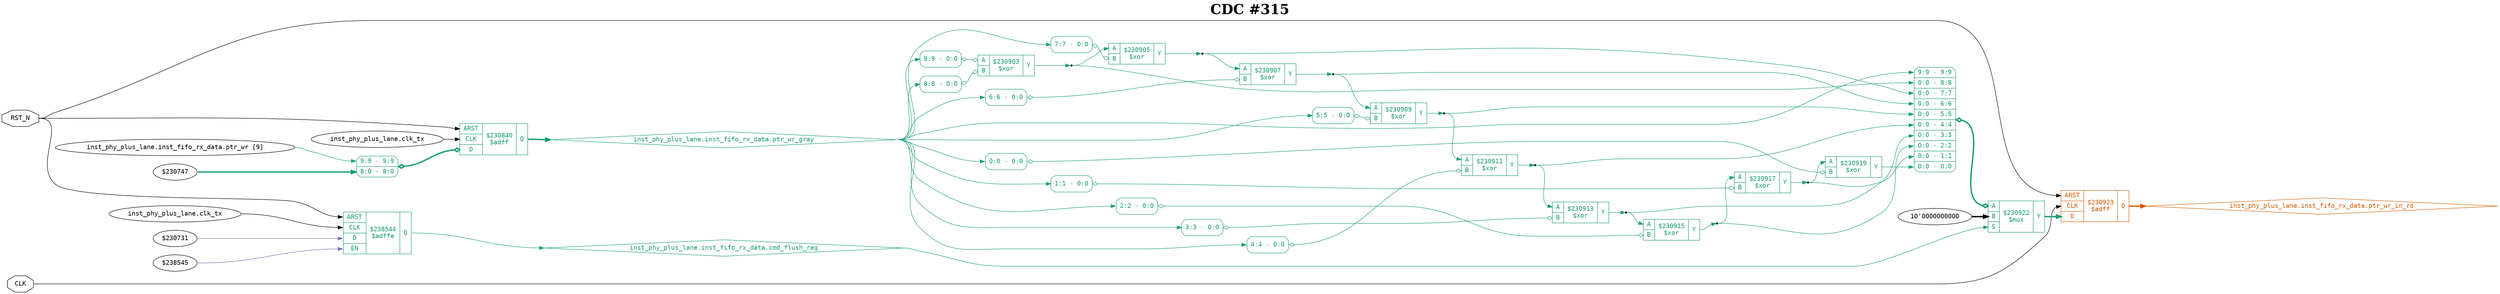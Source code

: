 digraph "spacefibre_light_top" {
label=<<b>CDC #315</b>>;
labelloc="t"
fontsize="30"
node ["fontname"="Courier"]
edge ["fontname"="Courier"]
rankdir="LR";
remincross=true;
n11 [ shape=octagon, label="CLK", color="black", fontcolor="black", href="/src/ip_spacefibre_light_top/spacefibre_light_top.vhd#45" ];
n12 [ shape=octagon, label="RST_N", color="black", fontcolor="black", href="/src/ip_spacefibre_light_top/spacefibre_light_top.vhd#44" ];
n13 [ shape=diamond, label="inst_phy_plus_lane.inst_fifo_rx_data.cmd_flush_req", colorscheme="dark28", color="1", fontcolor="1", href="/src/ip/fifo_dc/fifo_dc.vhd#111" ];
n14 [ shape=diamond, label="inst_phy_plus_lane.inst_fifo_rx_data.ptr_wr_gray", colorscheme="dark28", color="1", fontcolor="1", href="/src/ip/fifo_dc/fifo_dc.vhd#102" ];
n15 [ shape=diamond, label="inst_phy_plus_lane.inst_fifo_rx_data.ptr_wr_in_rd", colorscheme="dark28", color="2", fontcolor="2", href="/src/ip/fifo_dc/fifo_dc.vhd#105" ];
{ rank="source"; n11; n12;}
{ rank="sink";}
v0 [ label="inst_phy_plus_lane.clk_tx" ];
v1 [ label="$230731" ];
v2 [ label="$238545" ];
c20 [ shape=record, label="{{<p16> ARST|<p11> CLK|<p17> D|<p18> EN}|$238544\n$adffe|{<p19> Q}}", colorscheme="dark28", color="1", fontcolor="1" , href="/src/ip/fifo_dc/fifo_dc.vhd#440"  ];
c24 [ shape=record, label="{{<p21> A|<p22> B}|$230903\n$xor|{<p23> Y}}", colorscheme="dark28", color="1", fontcolor="1" , href="/src/ip/fifo_dc/fifo_dc.vhd#144"  ];
x3 [ shape=record, style=rounded, label="<s0> 9:9 - 0:0 ", colorscheme="dark28", color="1", fontcolor="1" ];
x3:e -> c24:p21:w [arrowhead=odiamond, arrowtail=odiamond, dir=both, colorscheme="dark28", color="1", fontcolor="1", label=""];
x4 [ shape=record, style=rounded, label="<s0> 8:8 - 0:0 ", colorscheme="dark28", color="1", fontcolor="1" ];
x4:e -> c24:p22:w [arrowhead=odiamond, arrowtail=odiamond, dir=both, colorscheme="dark28", color="1", fontcolor="1", label=""];
c25 [ shape=record, label="{{<p21> A|<p22> B}|$230905\n$xor|{<p23> Y}}", colorscheme="dark28", color="1", fontcolor="1" , href="/src/ip/fifo_dc/fifo_dc.vhd#144"  ];
x5 [ shape=record, style=rounded, label="<s0> 7:7 - 0:0 ", colorscheme="dark28", color="1", fontcolor="1" ];
x5:e -> c25:p22:w [arrowhead=odiamond, arrowtail=odiamond, dir=both, colorscheme="dark28", color="1", fontcolor="1", label=""];
c26 [ shape=record, label="{{<p21> A|<p22> B}|$230907\n$xor|{<p23> Y}}", colorscheme="dark28", color="1", fontcolor="1" , href="/src/ip/fifo_dc/fifo_dc.vhd#144"  ];
x6 [ shape=record, style=rounded, label="<s0> 6:6 - 0:0 ", colorscheme="dark28", color="1", fontcolor="1" ];
x6:e -> c26:p22:w [arrowhead=odiamond, arrowtail=odiamond, dir=both, colorscheme="dark28", color="1", fontcolor="1", label=""];
c27 [ shape=record, label="{{<p21> A|<p22> B}|$230909\n$xor|{<p23> Y}}", colorscheme="dark28", color="1", fontcolor="1" , href="/src/ip/fifo_dc/fifo_dc.vhd#144"  ];
x7 [ shape=record, style=rounded, label="<s0> 5:5 - 0:0 ", colorscheme="dark28", color="1", fontcolor="1" ];
x7:e -> c27:p22:w [arrowhead=odiamond, arrowtail=odiamond, dir=both, colorscheme="dark28", color="1", fontcolor="1", label=""];
c28 [ shape=record, label="{{<p21> A|<p22> B}|$230911\n$xor|{<p23> Y}}", colorscheme="dark28", color="1", fontcolor="1" , href="/src/ip/fifo_dc/fifo_dc.vhd#144"  ];
x8 [ shape=record, style=rounded, label="<s0> 4:4 - 0:0 ", colorscheme="dark28", color="1", fontcolor="1" ];
x8:e -> c28:p22:w [arrowhead=odiamond, arrowtail=odiamond, dir=both, colorscheme="dark28", color="1", fontcolor="1", label=""];
c29 [ shape=record, label="{{<p21> A|<p22> B}|$230913\n$xor|{<p23> Y}}", colorscheme="dark28", color="1", fontcolor="1" , href="/src/ip/fifo_dc/fifo_dc.vhd#144"  ];
x9 [ shape=record, style=rounded, label="<s0> 3:3 - 0:0 ", colorscheme="dark28", color="1", fontcolor="1" ];
x9:e -> c29:p22:w [arrowhead=odiamond, arrowtail=odiamond, dir=both, colorscheme="dark28", color="1", fontcolor="1", label=""];
c30 [ shape=record, label="{{<p21> A|<p22> B}|$230915\n$xor|{<p23> Y}}", colorscheme="dark28", color="1", fontcolor="1" , href="/src/ip/fifo_dc/fifo_dc.vhd#144"  ];
x10 [ shape=record, style=rounded, label="<s0> 2:2 - 0:0 ", colorscheme="dark28", color="1", fontcolor="1" ];
x10:e -> c30:p22:w [arrowhead=odiamond, arrowtail=odiamond, dir=both, colorscheme="dark28", color="1", fontcolor="1", label=""];
c31 [ shape=record, label="{{<p21> A|<p22> B}|$230917\n$xor|{<p23> Y}}", colorscheme="dark28", color="1", fontcolor="1" , href="/src/ip/fifo_dc/fifo_dc.vhd#144"  ];
x11 [ shape=record, style=rounded, label="<s0> 1:1 - 0:0 ", colorscheme="dark28", color="1", fontcolor="1" ];
x11:e -> c31:p22:w [arrowhead=odiamond, arrowtail=odiamond, dir=both, colorscheme="dark28", color="1", fontcolor="1", label=""];
c32 [ shape=record, label="{{<p21> A|<p22> B}|$230919\n$xor|{<p23> Y}}", colorscheme="dark28", color="1", fontcolor="1" , href="/src/ip/fifo_dc/fifo_dc.vhd#144"  ];
x12 [ shape=record, style=rounded, label="<s0> 0:0 - 0:0 ", colorscheme="dark28", color="1", fontcolor="1" ];
x12:e -> c32:p22:w [arrowhead=odiamond, arrowtail=odiamond, dir=both, colorscheme="dark28", color="1", fontcolor="1", label=""];
v14 [ label="10'0000000000" ];
c34 [ shape=record, label="{{<p21> A|<p22> B|<p33> S}|$230922\n$mux|{<p23> Y}}", colorscheme="dark28", color="1", fontcolor="1" , href="/src/ip/fifo_dc/fifo_dc.vhd#347"  ];
x13 [ shape=record, style=rounded, label="<s9> 9:9 - 9:9 |<s8> 0:0 - 8:8 |<s7> 0:0 - 7:7 |<s6> 0:0 - 6:6 |<s5> 0:0 - 5:5 |<s4> 0:0 - 4:4 |<s3> 0:0 - 3:3 |<s2> 0:0 - 2:2 |<s1> 0:0 - 1:1 |<s0> 0:0 - 0:0 ", colorscheme="dark28", color="1", fontcolor="1" ];
x13:e -> c34:p21:w [arrowhead=odiamond, arrowtail=odiamond, dir=both, colorscheme="dark28", color="1", fontcolor="1", style="setlinewidth(3)", label=""];
v15 [ label="inst_phy_plus_lane.clk_tx" ];
v17 [ label="inst_phy_plus_lane.inst_fifo_rx_data.ptr_wr [9]" ];
v18 [ label="$230747" ];
c35 [ shape=record, label="{{<p16> ARST|<p11> CLK|<p17> D}|$230840\n$adff|{<p19> Q}}", colorscheme="dark28", color="1", fontcolor="1" , href="/src/ip/fifo_dc/fifo_dc.vhd#240"  ];
x16 [ shape=record, style=rounded, label="<s1> 9:9 - 9:9 |<s0> 8:0 - 8:0 ", colorscheme="dark28", color="1", fontcolor="1" ];
x16:e -> c35:p17:w [arrowhead=odiamond, arrowtail=odiamond, dir=both, colorscheme="dark28", color="1", fontcolor="1", style="setlinewidth(3)", label=""];
c36 [ shape=record, label="{{<p16> ARST|<p11> CLK|<p17> D}|$230923\n$adff|{<p19> Q}}", colorscheme="dark28", color="2", fontcolor="2" , href="/src/ip/fifo_dc/fifo_dc.vhd#344"  ];
n1 [ shape=point ];
c24:p23:e -> n1:w [colorscheme="dark28", color="1", fontcolor="1", label=""];
n1:e -> c25:p21:w [colorscheme="dark28", color="1", fontcolor="1", label=""];
n1:e -> x13:s8:w [colorscheme="dark28", color="1", fontcolor="1", label=""];
c34:p23:e -> c36:p17:w [colorscheme="dark28", color="1", fontcolor="1", style="setlinewidth(3)", label=""];
n11:e -> c36:p11:w [color="black", fontcolor="black", label=""];
n12:e -> c20:p16:w [color="black", fontcolor="black", label=""];
n12:e -> c35:p16:w [color="black", fontcolor="black", label=""];
n12:e -> c36:p16:w [color="black", fontcolor="black", label=""];
c20:p19:e -> n13:w [colorscheme="dark28", color="1", fontcolor="1", label=""];
n13:e -> c34:p33:w [colorscheme="dark28", color="1", fontcolor="1", label=""];
c35:p19:e -> n14:w [colorscheme="dark28", color="1", fontcolor="1", style="setlinewidth(3)", label=""];
n14:e -> x10:s0:w [colorscheme="dark28", color="1", fontcolor="1", label=""];
n14:e -> x11:s0:w [colorscheme="dark28", color="1", fontcolor="1", label=""];
n14:e -> x12:s0:w [colorscheme="dark28", color="1", fontcolor="1", label=""];
n14:e -> x13:s9:w [colorscheme="dark28", color="1", fontcolor="1", label=""];
n14:e -> x3:s0:w [colorscheme="dark28", color="1", fontcolor="1", label=""];
n14:e -> x4:s0:w [colorscheme="dark28", color="1", fontcolor="1", label=""];
n14:e -> x5:s0:w [colorscheme="dark28", color="1", fontcolor="1", label=""];
n14:e -> x6:s0:w [colorscheme="dark28", color="1", fontcolor="1", label=""];
n14:e -> x7:s0:w [colorscheme="dark28", color="1", fontcolor="1", label=""];
n14:e -> x8:s0:w [colorscheme="dark28", color="1", fontcolor="1", label=""];
n14:e -> x9:s0:w [colorscheme="dark28", color="1", fontcolor="1", label=""];
c36:p19:e -> n15:w [colorscheme="dark28", color="2", fontcolor="2", style="setlinewidth(3)", label=""];
n2 [ shape=point ];
c25:p23:e -> n2:w [colorscheme="dark28", color="1", fontcolor="1", label=""];
n2:e -> c26:p21:w [colorscheme="dark28", color="1", fontcolor="1", label=""];
n2:e -> x13:s7:w [colorscheme="dark28", color="1", fontcolor="1", label=""];
n3 [ shape=point ];
c26:p23:e -> n3:w [colorscheme="dark28", color="1", fontcolor="1", label=""];
n3:e -> c27:p21:w [colorscheme="dark28", color="1", fontcolor="1", label=""];
n3:e -> x13:s6:w [colorscheme="dark28", color="1", fontcolor="1", label=""];
n4 [ shape=point ];
c27:p23:e -> n4:w [colorscheme="dark28", color="1", fontcolor="1", label=""];
n4:e -> c28:p21:w [colorscheme="dark28", color="1", fontcolor="1", label=""];
n4:e -> x13:s5:w [colorscheme="dark28", color="1", fontcolor="1", label=""];
n5 [ shape=point ];
c28:p23:e -> n5:w [colorscheme="dark28", color="1", fontcolor="1", label=""];
n5:e -> c29:p21:w [colorscheme="dark28", color="1", fontcolor="1", label=""];
n5:e -> x13:s4:w [colorscheme="dark28", color="1", fontcolor="1", label=""];
n6 [ shape=point ];
c29:p23:e -> n6:w [colorscheme="dark28", color="1", fontcolor="1", label=""];
n6:e -> c30:p21:w [colorscheme="dark28", color="1", fontcolor="1", label=""];
n6:e -> x13:s3:w [colorscheme="dark28", color="1", fontcolor="1", label=""];
n7 [ shape=point ];
c30:p23:e -> n7:w [colorscheme="dark28", color="1", fontcolor="1", label=""];
n7:e -> c31:p21:w [colorscheme="dark28", color="1", fontcolor="1", label=""];
n7:e -> x13:s2:w [colorscheme="dark28", color="1", fontcolor="1", label=""];
n8 [ shape=point ];
c31:p23:e -> n8:w [colorscheme="dark28", color="1", fontcolor="1", label=""];
n8:e -> c32:p21:w [colorscheme="dark28", color="1", fontcolor="1", label=""];
n8:e -> x13:s1:w [colorscheme="dark28", color="1", fontcolor="1", label=""];
c32:p23:e -> x13:s0:w [colorscheme="dark28", color="1", fontcolor="1", label=""];
v0:e -> c20:p11:w [color="black", fontcolor="black", label=""];
v1:e -> c20:p17:w [colorscheme="dark28", color="3", fontcolor="3", label=""];
v14:e -> c34:p22:w [color="black", fontcolor="black", style="setlinewidth(3)", label=""];
v15:e -> c35:p11:w [color="black", fontcolor="black", label=""];
v17:e -> x16:s1:w [colorscheme="dark28", color="1", fontcolor="1", label=""];
v18:e -> x16:s0:w [colorscheme="dark28", color="1", fontcolor="1", style="setlinewidth(3)", label=""];
v2:e -> c20:p18:w [colorscheme="dark28", color="3", fontcolor="3", label=""];
}
